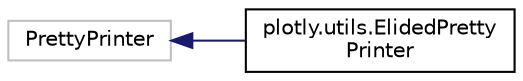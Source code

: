 digraph "Graphical Class Hierarchy"
{
 // LATEX_PDF_SIZE
  edge [fontname="Helvetica",fontsize="10",labelfontname="Helvetica",labelfontsize="10"];
  node [fontname="Helvetica",fontsize="10",shape=record];
  rankdir="LR";
  Node9056 [label="PrettyPrinter",height=0.2,width=0.4,color="grey75", fillcolor="white", style="filled",tooltip=" "];
  Node9056 -> Node0 [dir="back",color="midnightblue",fontsize="10",style="solid",fontname="Helvetica"];
  Node0 [label="plotly.utils.ElidedPretty\lPrinter",height=0.2,width=0.4,color="black", fillcolor="white", style="filled",URL="$classplotly_1_1utils_1_1_elided_pretty_printer.html",tooltip=" "];
}
